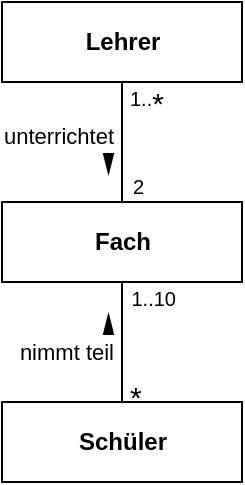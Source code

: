 <mxfile version="22.1.0" type="device">
  <diagram id="IKdcczgC__YtXfX8UIwX" name="Page-1">
    <mxGraphModel dx="1461" dy="775" grid="1" gridSize="10" guides="1" tooltips="1" connect="1" arrows="1" fold="1" page="1" pageScale="1" pageWidth="827" pageHeight="1169" math="0" shadow="0">
      <root>
        <mxCell id="0" />
        <mxCell id="1" parent="0" />
        <mxCell id="m_R6_4stdK32f-bWhgOH-3" value="&lt;b&gt;Fach&lt;/b&gt;" style="html=1;fontStyle=0" parent="1" vertex="1">
          <mxGeometry x="40" y="140" width="120" height="40" as="geometry" />
        </mxCell>
        <mxCell id="m_R6_4stdK32f-bWhgOH-19" value="unterrichtet" style="endArrow=none;html=1;endFill=0;entryX=0.5;entryY=0;entryDx=0;entryDy=0;exitX=0.5;exitY=1;exitDx=0;exitDy=0;verticalAlign=middle;spacingBottom=6;labelPosition=left;verticalLabelPosition=middle;align=right;spacingRight=3;labelBackgroundColor=none;" parent="1" source="m_R6_4stdK32f-bWhgOH-1" target="m_R6_4stdK32f-bWhgOH-3" edge="1">
          <mxGeometry relative="1" as="geometry">
            <mxPoint x="90" y="70" as="sourcePoint" />
            <mxPoint x="120" y="90" as="targetPoint" />
            <mxPoint as="offset" />
          </mxGeometry>
        </mxCell>
        <mxCell id="m_R6_4stdK32f-bWhgOH-20" value="1..&lt;font style=&quot;font-size: 16px&quot; size=&quot;1&quot;&gt;&lt;sub style=&quot;font-size: 15px&quot;&gt;*&lt;/sub&gt;&lt;/font&gt;" style="resizable=0;html=1;align=left;verticalAlign=top;labelBackgroundColor=none;fontSize=10;spacingTop=-10;spacingLeft=0;" parent="m_R6_4stdK32f-bWhgOH-19" connectable="0" vertex="1">
          <mxGeometry x="-1" relative="1" as="geometry">
            <mxPoint x="2" as="offset" />
          </mxGeometry>
        </mxCell>
        <mxCell id="m_R6_4stdK32f-bWhgOH-21" value="2" style="resizable=0;html=1;align=right;verticalAlign=bottom;labelBackgroundColor=none;fontSize=10;spacingLeft=0;spacing=2;spacingBottom=0;spacingRight=3;spacingTop=0;" parent="m_R6_4stdK32f-bWhgOH-19" connectable="0" vertex="1">
          <mxGeometry x="1" relative="1" as="geometry">
            <mxPoint x="14" as="offset" />
          </mxGeometry>
        </mxCell>
        <mxCell id="m_R6_4stdK32f-bWhgOH-22" value="nimmt teil" style="endArrow=none;html=1;endFill=0;exitX=0.5;exitY=0;exitDx=0;exitDy=0;verticalAlign=middle;spacingTop=10;labelPosition=left;verticalLabelPosition=middle;align=right;fontSize=11;spacingRight=3;labelBackgroundColor=none;" parent="1" source="m_R6_4stdK32f-bWhgOH-6" target="m_R6_4stdK32f-bWhgOH-3" edge="1">
          <mxGeometry relative="1" as="geometry">
            <mxPoint x="210" y="120" as="sourcePoint" />
            <mxPoint x="210" y="180" as="targetPoint" />
            <mxPoint as="offset" />
          </mxGeometry>
        </mxCell>
        <mxCell id="m_R6_4stdK32f-bWhgOH-23" value="&lt;font style=&quot;font-size: 15px&quot;&gt;*&lt;/font&gt;" style="resizable=0;html=1;align=left;verticalAlign=middle;labelBackgroundColor=none;fontSize=16;spacingTop=-7;spacingLeft=0;" parent="m_R6_4stdK32f-bWhgOH-22" connectable="0" vertex="1">
          <mxGeometry x="-1" relative="1" as="geometry">
            <mxPoint x="2" as="offset" />
          </mxGeometry>
        </mxCell>
        <mxCell id="m_R6_4stdK32f-bWhgOH-24" value="1..10" style="resizable=0;html=1;align=right;verticalAlign=top;labelBackgroundColor=none;fontSize=10;spacingLeft=0;spacing=2;spacingBottom=0;spacingRight=2;spacingTop=-4;" parent="m_R6_4stdK32f-bWhgOH-22" connectable="0" vertex="1">
          <mxGeometry x="1" relative="1" as="geometry">
            <mxPoint x="29" as="offset" />
          </mxGeometry>
        </mxCell>
        <mxCell id="m_R6_4stdK32f-bWhgOH-6" value="&lt;b&gt;Schüler&lt;/b&gt;" style="html=1;fontStyle=0" parent="1" vertex="1">
          <mxGeometry x="40" y="240" width="120" height="40" as="geometry" />
        </mxCell>
        <mxCell id="m_R6_4stdK32f-bWhgOH-1" value="&lt;b&gt;Lehrer&lt;/b&gt;" style="html=1;fontStyle=0" parent="1" vertex="1">
          <mxGeometry x="40" y="40" width="120" height="40" as="geometry" />
        </mxCell>
        <mxCell id="T6Ai0_ayIKamRRYhBH8k-1" value="" style="triangle;whiteSpace=wrap;html=1;dashed=0;direction=north;fillColor=#000000;aspect=fixed;rotation=-180;" parent="1" vertex="1">
          <mxGeometry x="91" y="116" width="4.5" height="9" as="geometry" />
        </mxCell>
        <mxCell id="T6Ai0_ayIKamRRYhBH8k-2" value="" style="triangle;whiteSpace=wrap;html=1;dashed=0;direction=north;fillColor=#000000;aspect=fixed;rotation=0;" parent="1" vertex="1">
          <mxGeometry x="91" y="197" width="4.5" height="9" as="geometry" />
        </mxCell>
      </root>
    </mxGraphModel>
  </diagram>
</mxfile>
